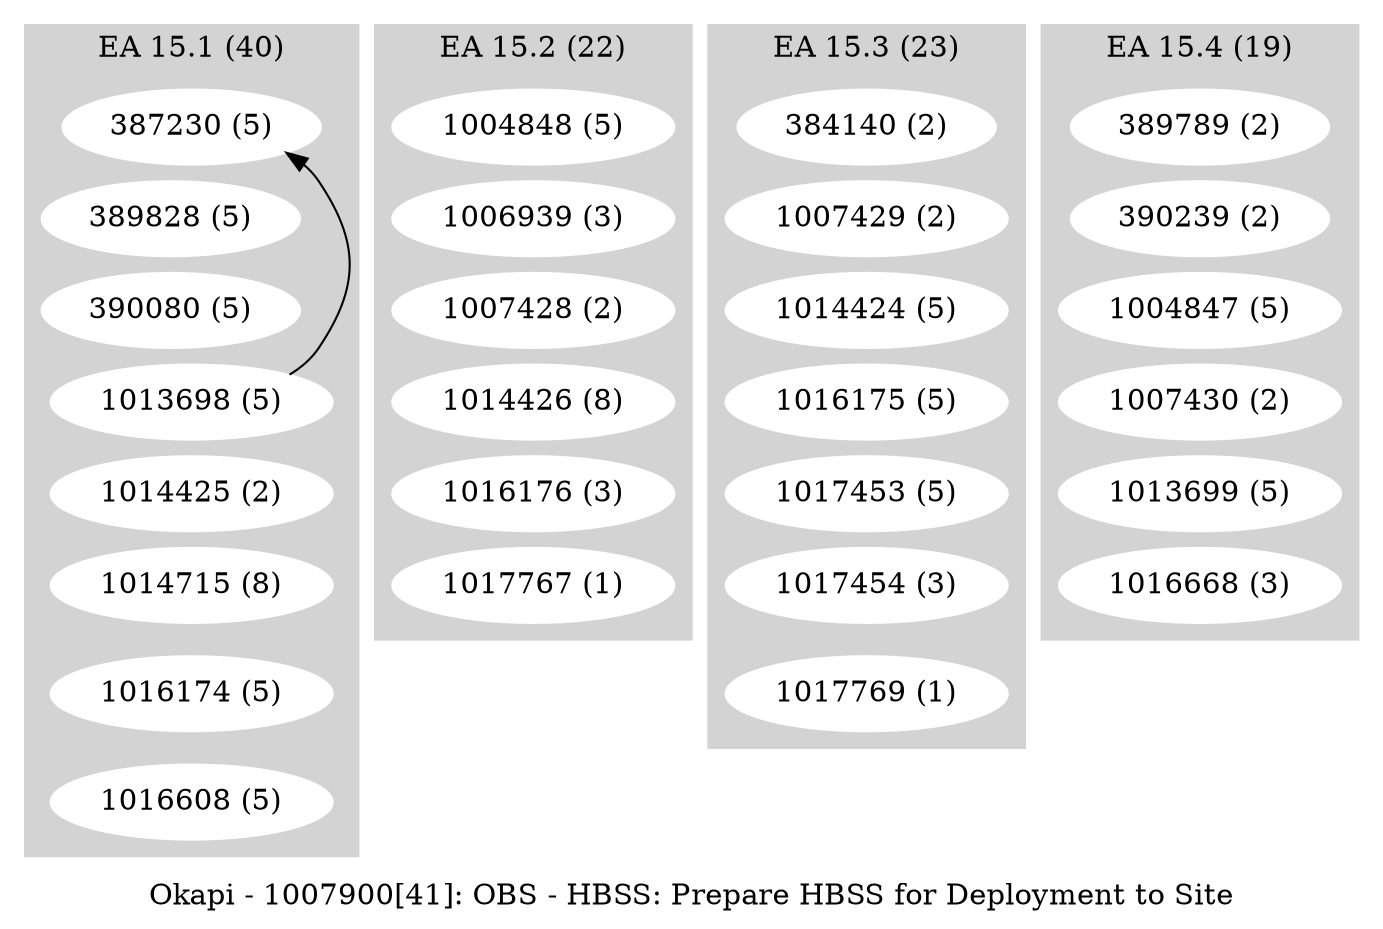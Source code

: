 digraph G {
    label = "Okapi - 1007900[41]: OBS - HBSS: Prepare HBSS for Deployment to Site";
    ranksep = .1
    subgraph cluster_1 {
        style=filled;
        color=lightgrey;
        node [style=filled,color=white];
        "387230 (5)" ->       
        "389828 (5)" ->       
        "390080 (5)" ->       
        "1013698 (5)" ->       
        "1014425 (2)" ->       
        "1014715 (8)" ->       
        "1016174 (5)" ->       
        "1016608 (5)"
        [style=invis];
        label = "EA 15.1 (40)";
    }
    subgraph cluster_2 {
        style=filled;
        color=lightgrey;
        node [style=filled,color=white];
        "1004848 (5)" ->       
        "1006939 (3)" ->       
        "1007428 (2)" ->       
        "1014426 (8)" ->       
        "1016176 (3)" ->       
        "1017767 (1)"
        [style=invis];
        label = "EA 15.2 (22)";
    }
    subgraph cluster_3 {
        style=filled;
        color=lightgrey;
        node [style=filled,color=white];
        "384140 (2)" ->       
        "1007429 (2)" ->       
        "1014424 (5)" ->       
        "1016175 (5)" ->       
        "1017453 (5)" ->       
        "1017454 (3)" ->       
        "1017769 (1)"
        [style=invis];
        label = "EA 15.3 (23)";
    }
    subgraph cluster_4 {
        style=filled;
        color=lightgrey;
        node [style=filled,color=white];
        "389789 (2)" ->       
        "390239 (2)" ->       
        "1004847 (5)" ->       
        "1007430 (2)" ->       
        "1013699 (5)" ->       
        "1016668 (3)"
        [style=invis];
        label = "EA 15.4 (19)";
    }
    "1013698 (5)" -> "387230 (5)";
}

